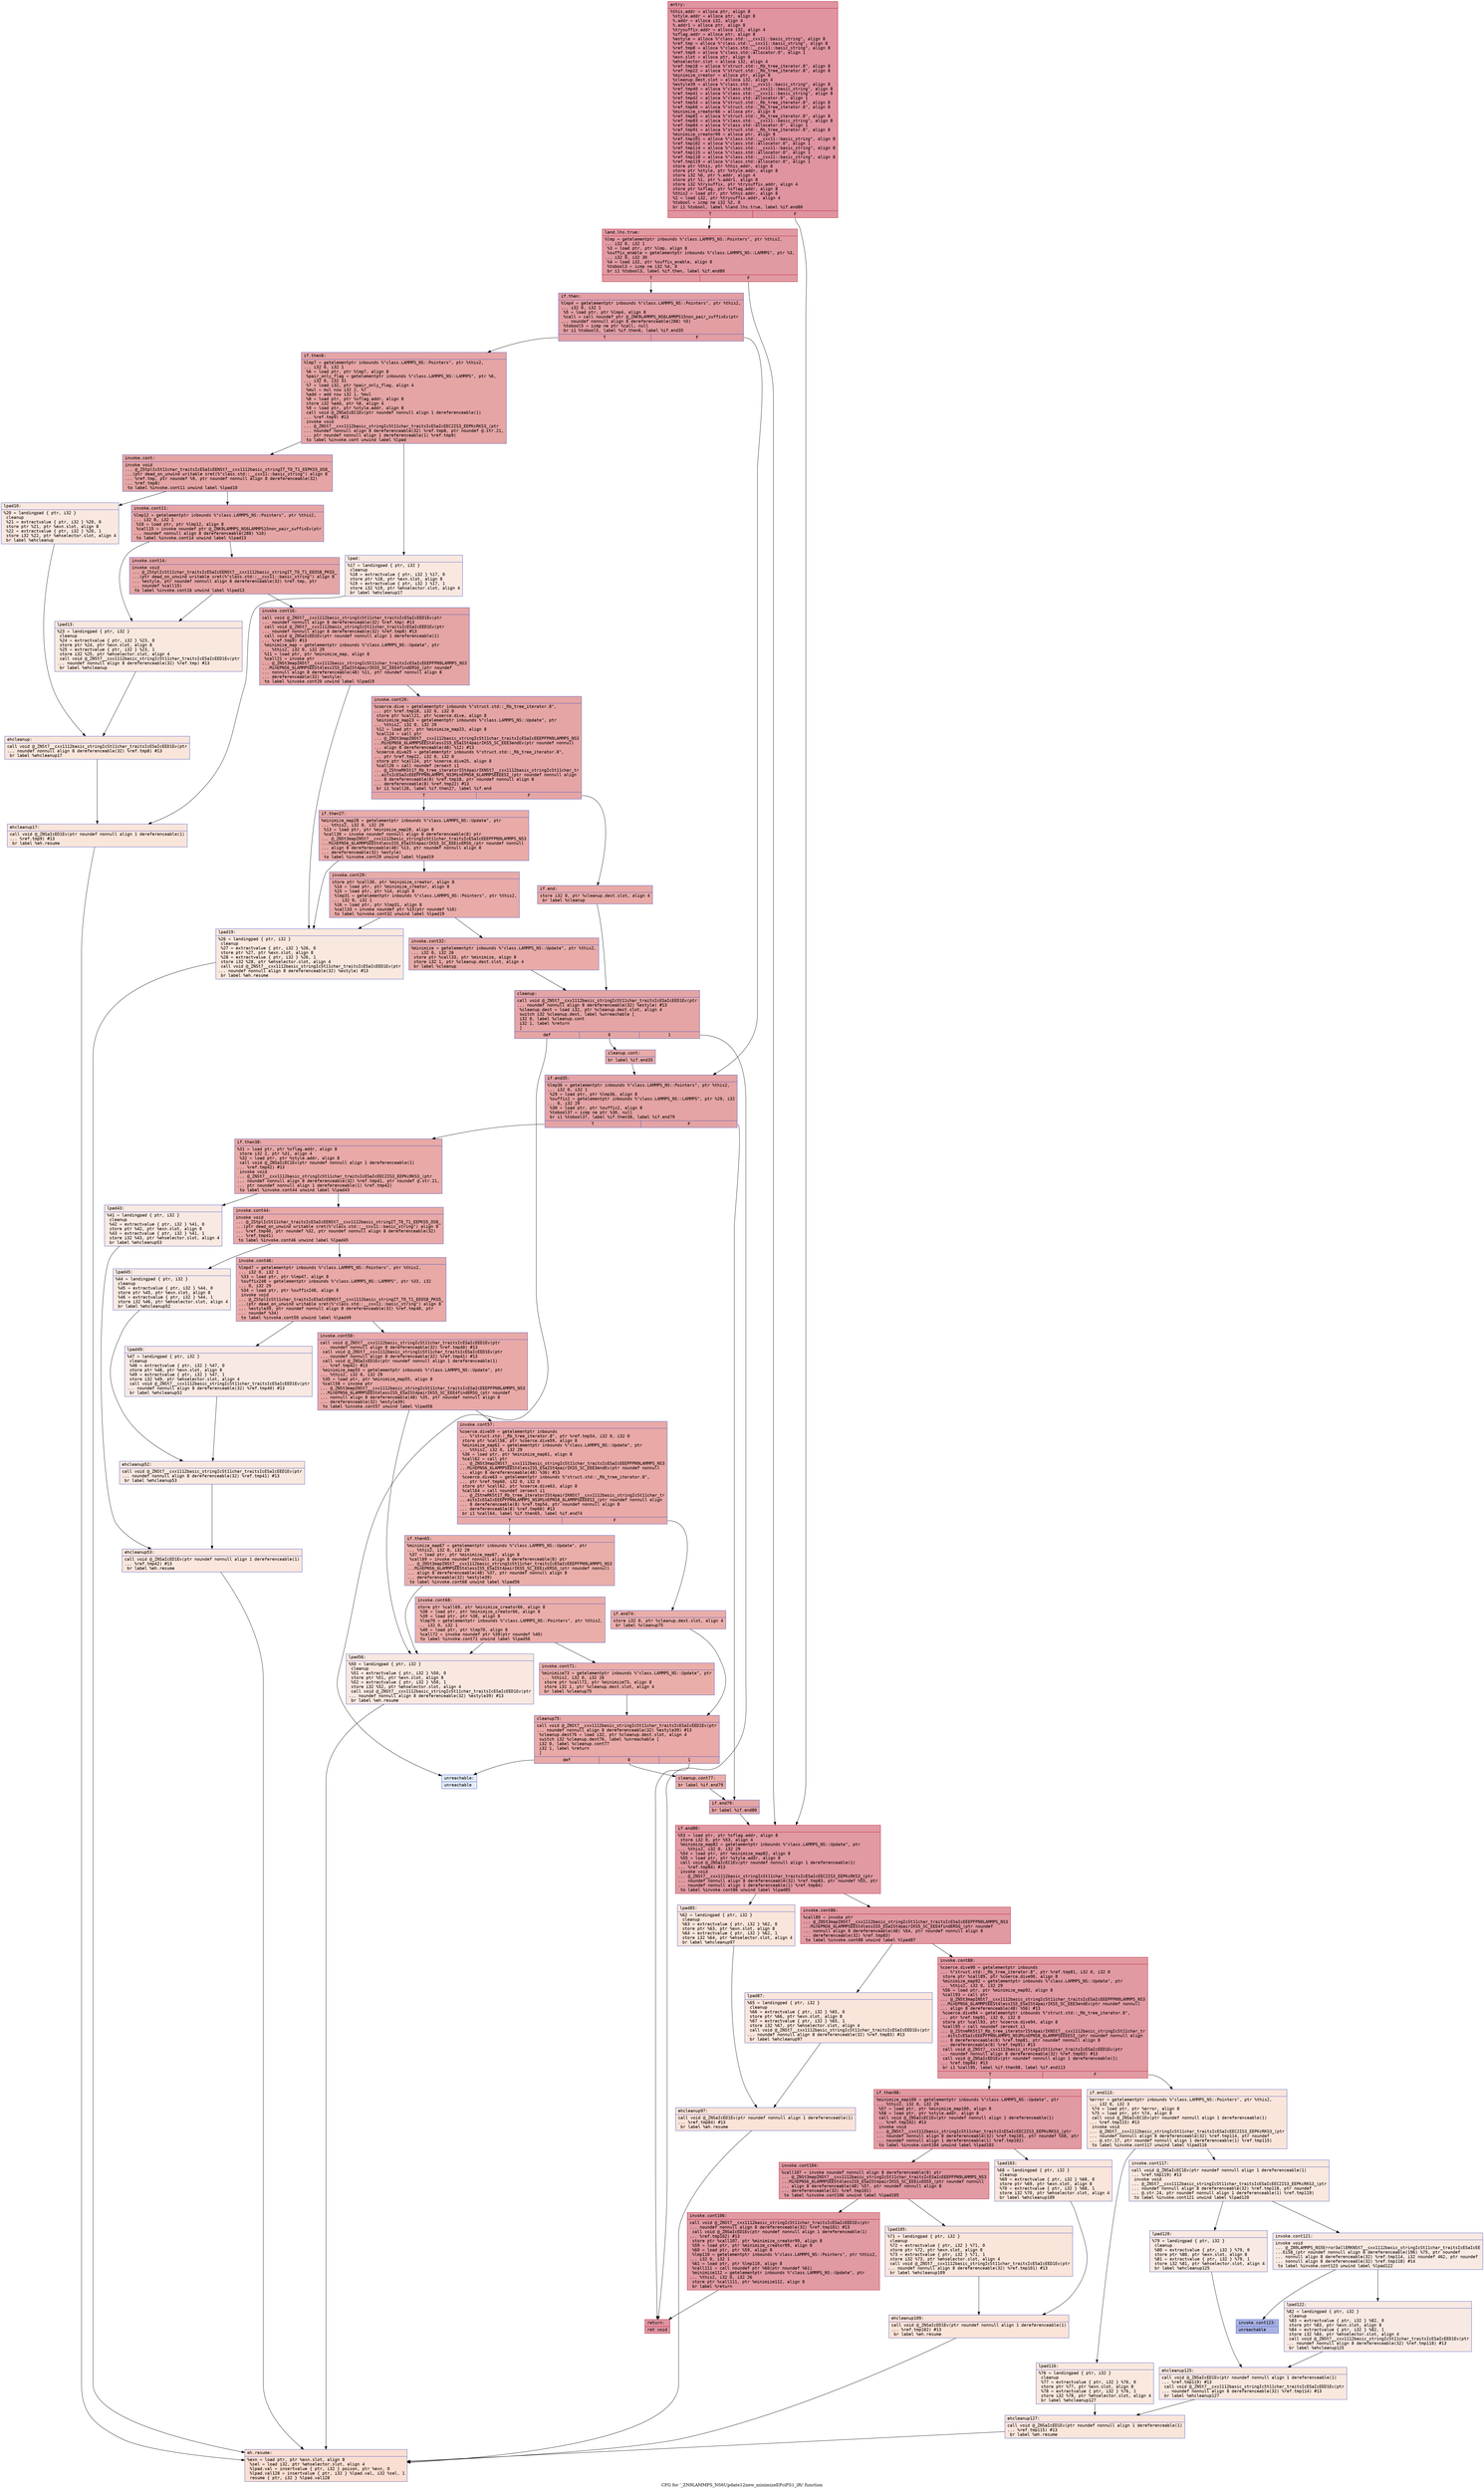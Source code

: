digraph "CFG for '_ZN9LAMMPS_NS6Update12new_minimizeEPciPS1_iRi' function" {
	label="CFG for '_ZN9LAMMPS_NS6Update12new_minimizeEPciPS1_iRi' function";

	Node0x55ee271543a0 [shape=record,color="#b70d28ff", style=filled, fillcolor="#b70d2870" fontname="Courier",label="{entry:\l|  %this.addr = alloca ptr, align 8\l  %style.addr = alloca ptr, align 8\l  %.addr = alloca i32, align 4\l  %.addr1 = alloca ptr, align 8\l  %trysuffix.addr = alloca i32, align 4\l  %sflag.addr = alloca ptr, align 8\l  %estyle = alloca %\"class.std::__cxx11::basic_string\", align 8\l  %ref.tmp = alloca %\"class.std::__cxx11::basic_string\", align 8\l  %ref.tmp8 = alloca %\"class.std::__cxx11::basic_string\", align 8\l  %ref.tmp9 = alloca %\"class.std::allocator.0\", align 1\l  %exn.slot = alloca ptr, align 8\l  %ehselector.slot = alloca i32, align 4\l  %ref.tmp18 = alloca %\"struct.std::_Rb_tree_iterator.8\", align 8\l  %ref.tmp22 = alloca %\"struct.std::_Rb_tree_iterator.8\", align 8\l  %minimize_creator = alloca ptr, align 8\l  %cleanup.dest.slot = alloca i32, align 4\l  %estyle39 = alloca %\"class.std::__cxx11::basic_string\", align 8\l  %ref.tmp40 = alloca %\"class.std::__cxx11::basic_string\", align 8\l  %ref.tmp41 = alloca %\"class.std::__cxx11::basic_string\", align 8\l  %ref.tmp42 = alloca %\"class.std::allocator.0\", align 1\l  %ref.tmp54 = alloca %\"struct.std::_Rb_tree_iterator.8\", align 8\l  %ref.tmp60 = alloca %\"struct.std::_Rb_tree_iterator.8\", align 8\l  %minimize_creator66 = alloca ptr, align 8\l  %ref.tmp81 = alloca %\"struct.std::_Rb_tree_iterator.8\", align 8\l  %ref.tmp83 = alloca %\"class.std::__cxx11::basic_string\", align 8\l  %ref.tmp84 = alloca %\"class.std::allocator.0\", align 1\l  %ref.tmp91 = alloca %\"struct.std::_Rb_tree_iterator.8\", align 8\l  %minimize_creator99 = alloca ptr, align 8\l  %ref.tmp101 = alloca %\"class.std::__cxx11::basic_string\", align 8\l  %ref.tmp102 = alloca %\"class.std::allocator.0\", align 1\l  %ref.tmp114 = alloca %\"class.std::__cxx11::basic_string\", align 8\l  %ref.tmp115 = alloca %\"class.std::allocator.0\", align 1\l  %ref.tmp118 = alloca %\"class.std::__cxx11::basic_string\", align 8\l  %ref.tmp119 = alloca %\"class.std::allocator.0\", align 1\l  store ptr %this, ptr %this.addr, align 8\l  store ptr %style, ptr %style.addr, align 8\l  store i32 %0, ptr %.addr, align 4\l  store ptr %1, ptr %.addr1, align 8\l  store i32 %trysuffix, ptr %trysuffix.addr, align 4\l  store ptr %sflag, ptr %sflag.addr, align 8\l  %this2 = load ptr, ptr %this.addr, align 8\l  %2 = load i32, ptr %trysuffix.addr, align 4\l  %tobool = icmp ne i32 %2, 0\l  br i1 %tobool, label %land.lhs.true, label %if.end80\l|{<s0>T|<s1>F}}"];
	Node0x55ee271543a0:s0 -> Node0x55ee271566a0[tooltip="entry -> land.lhs.true\nProbability 62.50%" ];
	Node0x55ee271543a0:s1 -> Node0x55ee27156720[tooltip="entry -> if.end80\nProbability 37.50%" ];
	Node0x55ee271566a0 [shape=record,color="#b70d28ff", style=filled, fillcolor="#bb1b2c70" fontname="Courier",label="{land.lhs.true:\l|  %lmp = getelementptr inbounds %\"class.LAMMPS_NS::Pointers\", ptr %this2,\l... i32 0, i32 1\l  %3 = load ptr, ptr %lmp, align 8\l  %suffix_enable = getelementptr inbounds %\"class.LAMMPS_NS::LAMMPS\", ptr %3,\l... i32 0, i32 30\l  %4 = load i32, ptr %suffix_enable, align 8\l  %tobool3 = icmp ne i32 %4, 0\l  br i1 %tobool3, label %if.then, label %if.end80\l|{<s0>T|<s1>F}}"];
	Node0x55ee271566a0:s0 -> Node0x55ee27156ba0[tooltip="land.lhs.true -> if.then\nProbability 62.50%" ];
	Node0x55ee271566a0:s1 -> Node0x55ee27156720[tooltip="land.lhs.true -> if.end80\nProbability 37.50%" ];
	Node0x55ee27156ba0 [shape=record,color="#3d50c3ff", style=filled, fillcolor="#be242e70" fontname="Courier",label="{if.then:\l|  %lmp4 = getelementptr inbounds %\"class.LAMMPS_NS::Pointers\", ptr %this2,\l... i32 0, i32 1\l  %5 = load ptr, ptr %lmp4, align 8\l  %call = call noundef ptr @_ZNK9LAMMPS_NS6LAMMPS15non_pair_suffixEv(ptr\l... noundef nonnull align 8 dereferenceable(288) %5)\l  %tobool5 = icmp ne ptr %call, null\l  br i1 %tobool5, label %if.then6, label %if.end35\l|{<s0>T|<s1>F}}"];
	Node0x55ee27156ba0:s0 -> Node0x55ee27155730[tooltip="if.then -> if.then6\nProbability 62.50%" ];
	Node0x55ee27156ba0:s1 -> Node0x55ee271557b0[tooltip="if.then -> if.end35\nProbability 37.50%" ];
	Node0x55ee27155730 [shape=record,color="#3d50c3ff", style=filled, fillcolor="#c5333470" fontname="Courier",label="{if.then6:\l|  %lmp7 = getelementptr inbounds %\"class.LAMMPS_NS::Pointers\", ptr %this2,\l... i32 0, i32 1\l  %6 = load ptr, ptr %lmp7, align 8\l  %pair_only_flag = getelementptr inbounds %\"class.LAMMPS_NS::LAMMPS\", ptr %6,\l... i32 0, i32 31\l  %7 = load i32, ptr %pair_only_flag, align 4\l  %mul = mul nsw i32 2, %7\l  %add = add nsw i32 1, %mul\l  %8 = load ptr, ptr %sflag.addr, align 8\l  store i32 %add, ptr %8, align 4\l  %9 = load ptr, ptr %style.addr, align 8\l  call void @_ZNSaIcEC1Ev(ptr noundef nonnull align 1 dereferenceable(1)\l... %ref.tmp9) #13\l  invoke void\l... @_ZNSt7__cxx1112basic_stringIcSt11char_traitsIcESaIcEEC2IS3_EEPKcRKS3_(ptr\l... noundef nonnull align 8 dereferenceable(32) %ref.tmp8, ptr noundef @.str.21,\l... ptr noundef nonnull align 1 dereferenceable(1) %ref.tmp9)\l          to label %invoke.cont unwind label %lpad\l}"];
	Node0x55ee27155730 -> Node0x55ee27157be0[tooltip="if.then6 -> invoke.cont\nProbability 100.00%" ];
	Node0x55ee27155730 -> Node0x55ee27157c60[tooltip="if.then6 -> lpad\nProbability 0.00%" ];
	Node0x55ee27157be0 [shape=record,color="#3d50c3ff", style=filled, fillcolor="#c5333470" fontname="Courier",label="{invoke.cont:\l|  invoke void\l... @_ZStplIcSt11char_traitsIcESaIcEENSt7__cxx1112basic_stringIT_T0_T1_EEPKS5_OS8_\l...(ptr dead_on_unwind writable sret(%\"class.std::__cxx11::basic_string\") align 8\l... %ref.tmp, ptr noundef %9, ptr noundef nonnull align 8 dereferenceable(32)\l... %ref.tmp8)\l          to label %invoke.cont11 unwind label %lpad10\l}"];
	Node0x55ee27157be0 -> Node0x55ee27157b90[tooltip="invoke.cont -> invoke.cont11\nProbability 100.00%" ];
	Node0x55ee27157be0 -> Node0x55ee27157f50[tooltip="invoke.cont -> lpad10\nProbability 0.00%" ];
	Node0x55ee27157b90 [shape=record,color="#3d50c3ff", style=filled, fillcolor="#c5333470" fontname="Courier",label="{invoke.cont11:\l|  %lmp12 = getelementptr inbounds %\"class.LAMMPS_NS::Pointers\", ptr %this2,\l... i32 0, i32 1\l  %10 = load ptr, ptr %lmp12, align 8\l  %call15 = invoke noundef ptr @_ZNK9LAMMPS_NS6LAMMPS15non_pair_suffixEv(ptr\l... noundef nonnull align 8 dereferenceable(288) %10)\l          to label %invoke.cont14 unwind label %lpad13\l}"];
	Node0x55ee27157b90 -> Node0x55ee27158360[tooltip="invoke.cont11 -> invoke.cont14\nProbability 100.00%" ];
	Node0x55ee27157b90 -> Node0x55ee271583b0[tooltip="invoke.cont11 -> lpad13\nProbability 0.00%" ];
	Node0x55ee27158360 [shape=record,color="#3d50c3ff", style=filled, fillcolor="#c5333470" fontname="Courier",label="{invoke.cont14:\l|  invoke void\l... @_ZStplIcSt11char_traitsIcESaIcEENSt7__cxx1112basic_stringIT_T0_T1_EEOS8_PKS5_\l...(ptr dead_on_unwind writable sret(%\"class.std::__cxx11::basic_string\") align 8\l... %estyle, ptr noundef nonnull align 8 dereferenceable(32) %ref.tmp, ptr\l... noundef %call15)\l          to label %invoke.cont16 unwind label %lpad13\l}"];
	Node0x55ee27158360 -> Node0x55ee27158470[tooltip="invoke.cont14 -> invoke.cont16\nProbability 100.00%" ];
	Node0x55ee27158360 -> Node0x55ee271583b0[tooltip="invoke.cont14 -> lpad13\nProbability 0.00%" ];
	Node0x55ee27158470 [shape=record,color="#3d50c3ff", style=filled, fillcolor="#c5333470" fontname="Courier",label="{invoke.cont16:\l|  call void @_ZNSt7__cxx1112basic_stringIcSt11char_traitsIcESaIcEED1Ev(ptr\l... noundef nonnull align 8 dereferenceable(32) %ref.tmp) #13\l  call void @_ZNSt7__cxx1112basic_stringIcSt11char_traitsIcESaIcEED1Ev(ptr\l... noundef nonnull align 8 dereferenceable(32) %ref.tmp8) #13\l  call void @_ZNSaIcED1Ev(ptr noundef nonnull align 1 dereferenceable(1)\l... %ref.tmp9) #13\l  %minimize_map = getelementptr inbounds %\"class.LAMMPS_NS::Update\", ptr\l... %this2, i32 0, i32 29\l  %11 = load ptr, ptr %minimize_map, align 8\l  %call21 = invoke ptr\l... @_ZNSt3mapINSt7__cxx1112basic_stringIcSt11char_traitsIcESaIcEEEPFPN9LAMMPS_NS3\l...MinEPNS6_6LAMMPSEESt4lessIS5_ESaISt4pairIKS5_SC_EEE4findERSG_(ptr noundef\l... nonnull align 8 dereferenceable(48) %11, ptr noundef nonnull align 8\l... dereferenceable(32) %estyle)\l          to label %invoke.cont20 unwind label %lpad19\l}"];
	Node0x55ee27158470 -> Node0x55ee27158c20[tooltip="invoke.cont16 -> invoke.cont20\nProbability 100.00%" ];
	Node0x55ee27158470 -> Node0x55ee27158ca0[tooltip="invoke.cont16 -> lpad19\nProbability 0.00%" ];
	Node0x55ee27158c20 [shape=record,color="#3d50c3ff", style=filled, fillcolor="#c5333470" fontname="Courier",label="{invoke.cont20:\l|  %coerce.dive = getelementptr inbounds %\"struct.std::_Rb_tree_iterator.8\",\l... ptr %ref.tmp18, i32 0, i32 0\l  store ptr %call21, ptr %coerce.dive, align 8\l  %minimize_map23 = getelementptr inbounds %\"class.LAMMPS_NS::Update\", ptr\l... %this2, i32 0, i32 29\l  %12 = load ptr, ptr %minimize_map23, align 8\l  %call24 = call ptr\l... @_ZNSt3mapINSt7__cxx1112basic_stringIcSt11char_traitsIcESaIcEEEPFPN9LAMMPS_NS3\l...MinEPNS6_6LAMMPSEESt4lessIS5_ESaISt4pairIKS5_SC_EEE3endEv(ptr noundef nonnull\l... align 8 dereferenceable(48) %12) #13\l  %coerce.dive25 = getelementptr inbounds %\"struct.std::_Rb_tree_iterator.8\",\l... ptr %ref.tmp22, i32 0, i32 0\l  store ptr %call24, ptr %coerce.dive25, align 8\l  %call26 = call noundef zeroext i1\l... @_ZStneRKSt17_Rb_tree_iteratorISt4pairIKNSt7__cxx1112basic_stringIcSt11char_tr\l...aitsIcESaIcEEEPFPN9LAMMPS_NS3MinEPNS8_6LAMMPSEEEESI_(ptr noundef nonnull align\l... 8 dereferenceable(8) %ref.tmp18, ptr noundef nonnull align 8\l... dereferenceable(8) %ref.tmp22) #13\l  br i1 %call26, label %if.then27, label %if.end\l|{<s0>T|<s1>F}}"];
	Node0x55ee27158c20:s0 -> Node0x55ee271597b0[tooltip="invoke.cont20 -> if.then27\nProbability 50.00%" ];
	Node0x55ee27158c20:s1 -> Node0x55ee27159890[tooltip="invoke.cont20 -> if.end\nProbability 50.00%" ];
	Node0x55ee271597b0 [shape=record,color="#3d50c3ff", style=filled, fillcolor="#cc403a70" fontname="Courier",label="{if.then27:\l|  %minimize_map28 = getelementptr inbounds %\"class.LAMMPS_NS::Update\", ptr\l... %this2, i32 0, i32 29\l  %13 = load ptr, ptr %minimize_map28, align 8\l  %call30 = invoke noundef nonnull align 8 dereferenceable(8) ptr\l... @_ZNSt3mapINSt7__cxx1112basic_stringIcSt11char_traitsIcESaIcEEEPFPN9LAMMPS_NS3\l...MinEPNS6_6LAMMPSEESt4lessIS5_ESaISt4pairIKS5_SC_EEEixERSG_(ptr noundef nonnull\l... align 8 dereferenceable(48) %13, ptr noundef nonnull align 8\l... dereferenceable(32) %estyle)\l          to label %invoke.cont29 unwind label %lpad19\l}"];
	Node0x55ee271597b0 -> Node0x55ee27159b60[tooltip="if.then27 -> invoke.cont29\nProbability 100.00%" ];
	Node0x55ee271597b0 -> Node0x55ee27158ca0[tooltip="if.then27 -> lpad19\nProbability 0.00%" ];
	Node0x55ee27159b60 [shape=record,color="#3d50c3ff", style=filled, fillcolor="#cc403a70" fontname="Courier",label="{invoke.cont29:\l|  store ptr %call30, ptr %minimize_creator, align 8\l  %14 = load ptr, ptr %minimize_creator, align 8\l  %15 = load ptr, ptr %14, align 8\l  %lmp31 = getelementptr inbounds %\"class.LAMMPS_NS::Pointers\", ptr %this2,\l... i32 0, i32 1\l  %16 = load ptr, ptr %lmp31, align 8\l  %call33 = invoke noundef ptr %15(ptr noundef %16)\l          to label %invoke.cont32 unwind label %lpad19\l}"];
	Node0x55ee27159b60 -> Node0x55ee2715a220[tooltip="invoke.cont29 -> invoke.cont32\nProbability 100.00%" ];
	Node0x55ee27159b60 -> Node0x55ee27158ca0[tooltip="invoke.cont29 -> lpad19\nProbability 0.00%" ];
	Node0x55ee2715a220 [shape=record,color="#3d50c3ff", style=filled, fillcolor="#cc403a70" fontname="Courier",label="{invoke.cont32:\l|  %minimize = getelementptr inbounds %\"class.LAMMPS_NS::Update\", ptr %this2,\l... i32 0, i32 26\l  store ptr %call33, ptr %minimize, align 8\l  store i32 1, ptr %cleanup.dest.slot, align 4\l  br label %cleanup\l}"];
	Node0x55ee2715a220 -> Node0x55ee2715a540[tooltip="invoke.cont32 -> cleanup\nProbability 100.00%" ];
	Node0x55ee27157c60 [shape=record,color="#3d50c3ff", style=filled, fillcolor="#f1ccb870" fontname="Courier",label="{lpad:\l|  %17 = landingpad \{ ptr, i32 \}\l          cleanup\l  %18 = extractvalue \{ ptr, i32 \} %17, 0\l  store ptr %18, ptr %exn.slot, align 8\l  %19 = extractvalue \{ ptr, i32 \} %17, 1\l  store i32 %19, ptr %ehselector.slot, align 4\l  br label %ehcleanup17\l}"];
	Node0x55ee27157c60 -> Node0x55ee2715a810[tooltip="lpad -> ehcleanup17\nProbability 100.00%" ];
	Node0x55ee27157f50 [shape=record,color="#3d50c3ff", style=filled, fillcolor="#f1ccb870" fontname="Courier",label="{lpad10:\l|  %20 = landingpad \{ ptr, i32 \}\l          cleanup\l  %21 = extractvalue \{ ptr, i32 \} %20, 0\l  store ptr %21, ptr %exn.slot, align 8\l  %22 = extractvalue \{ ptr, i32 \} %20, 1\l  store i32 %22, ptr %ehselector.slot, align 4\l  br label %ehcleanup\l}"];
	Node0x55ee27157f50 -> Node0x55ee2715abb0[tooltip="lpad10 -> ehcleanup\nProbability 100.00%" ];
	Node0x55ee271583b0 [shape=record,color="#3d50c3ff", style=filled, fillcolor="#f2cab570" fontname="Courier",label="{lpad13:\l|  %23 = landingpad \{ ptr, i32 \}\l          cleanup\l  %24 = extractvalue \{ ptr, i32 \} %23, 0\l  store ptr %24, ptr %exn.slot, align 8\l  %25 = extractvalue \{ ptr, i32 \} %23, 1\l  store i32 %25, ptr %ehselector.slot, align 4\l  call void @_ZNSt7__cxx1112basic_stringIcSt11char_traitsIcESaIcEED1Ev(ptr\l... noundef nonnull align 8 dereferenceable(32) %ref.tmp) #13\l  br label %ehcleanup\l}"];
	Node0x55ee271583b0 -> Node0x55ee2715abb0[tooltip="lpad13 -> ehcleanup\nProbability 100.00%" ];
	Node0x55ee2715abb0 [shape=record,color="#3d50c3ff", style=filled, fillcolor="#f4c5ad70" fontname="Courier",label="{ehcleanup:\l|  call void @_ZNSt7__cxx1112basic_stringIcSt11char_traitsIcESaIcEED1Ev(ptr\l... noundef nonnull align 8 dereferenceable(32) %ref.tmp8) #13\l  br label %ehcleanup17\l}"];
	Node0x55ee2715abb0 -> Node0x55ee2715a810[tooltip="ehcleanup -> ehcleanup17\nProbability 100.00%" ];
	Node0x55ee2715a810 [shape=record,color="#3d50c3ff", style=filled, fillcolor="#f4c5ad70" fontname="Courier",label="{ehcleanup17:\l|  call void @_ZNSaIcED1Ev(ptr noundef nonnull align 1 dereferenceable(1)\l... %ref.tmp9) #13\l  br label %eh.resume\l}"];
	Node0x55ee2715a810 -> Node0x55ee2715b3b0[tooltip="ehcleanup17 -> eh.resume\nProbability 100.00%" ];
	Node0x55ee27158ca0 [shape=record,color="#3d50c3ff", style=filled, fillcolor="#f2cab570" fontname="Courier",label="{lpad19:\l|  %26 = landingpad \{ ptr, i32 \}\l          cleanup\l  %27 = extractvalue \{ ptr, i32 \} %26, 0\l  store ptr %27, ptr %exn.slot, align 8\l  %28 = extractvalue \{ ptr, i32 \} %26, 1\l  store i32 %28, ptr %ehselector.slot, align 4\l  call void @_ZNSt7__cxx1112basic_stringIcSt11char_traitsIcESaIcEED1Ev(ptr\l... noundef nonnull align 8 dereferenceable(32) %estyle) #13\l  br label %eh.resume\l}"];
	Node0x55ee27158ca0 -> Node0x55ee2715b3b0[tooltip="lpad19 -> eh.resume\nProbability 100.00%" ];
	Node0x55ee27159890 [shape=record,color="#3d50c3ff", style=filled, fillcolor="#cc403a70" fontname="Courier",label="{if.end:\l|  store i32 0, ptr %cleanup.dest.slot, align 4\l  br label %cleanup\l}"];
	Node0x55ee27159890 -> Node0x55ee2715a540[tooltip="if.end -> cleanup\nProbability 100.00%" ];
	Node0x55ee2715a540 [shape=record,color="#3d50c3ff", style=filled, fillcolor="#c5333470" fontname="Courier",label="{cleanup:\l|  call void @_ZNSt7__cxx1112basic_stringIcSt11char_traitsIcESaIcEED1Ev(ptr\l... noundef nonnull align 8 dereferenceable(32) %estyle) #13\l  %cleanup.dest = load i32, ptr %cleanup.dest.slot, align 4\l  switch i32 %cleanup.dest, label %unreachable [\l    i32 0, label %cleanup.cont\l    i32 1, label %return\l  ]\l|{<s0>def|<s1>0|<s2>1}}"];
	Node0x55ee2715a540:s0 -> Node0x55ee2715b700[tooltip="cleanup -> unreachable\nProbability 0.00%" ];
	Node0x55ee2715a540:s1 -> Node0x55ee2715bbc0[tooltip="cleanup -> cleanup.cont\nProbability 50.00%" ];
	Node0x55ee2715a540:s2 -> Node0x55ee2715bc40[tooltip="cleanup -> return\nProbability 50.00%" ];
	Node0x55ee2715bbc0 [shape=record,color="#3d50c3ff", style=filled, fillcolor="#cc403a70" fontname="Courier",label="{cleanup.cont:\l|  br label %if.end35\l}"];
	Node0x55ee2715bbc0 -> Node0x55ee271557b0[tooltip="cleanup.cont -> if.end35\nProbability 100.00%" ];
	Node0x55ee271557b0 [shape=record,color="#3d50c3ff", style=filled, fillcolor="#c32e3170" fontname="Courier",label="{if.end35:\l|  %lmp36 = getelementptr inbounds %\"class.LAMMPS_NS::Pointers\", ptr %this2,\l... i32 0, i32 1\l  %29 = load ptr, ptr %lmp36, align 8\l  %suffix2 = getelementptr inbounds %\"class.LAMMPS_NS::LAMMPS\", ptr %29, i32\l... 0, i32 29\l  %30 = load ptr, ptr %suffix2, align 8\l  %tobool37 = icmp ne ptr %30, null\l  br i1 %tobool37, label %if.then38, label %if.end79\l|{<s0>T|<s1>F}}"];
	Node0x55ee271557b0:s0 -> Node0x55ee2715c1b0[tooltip="if.end35 -> if.then38\nProbability 62.50%" ];
	Node0x55ee271557b0:s1 -> Node0x55ee2715c230[tooltip="if.end35 -> if.end79\nProbability 37.50%" ];
	Node0x55ee2715c1b0 [shape=record,color="#3d50c3ff", style=filled, fillcolor="#ca3b3770" fontname="Courier",label="{if.then38:\l|  %31 = load ptr, ptr %sflag.addr, align 8\l  store i32 2, ptr %31, align 4\l  %32 = load ptr, ptr %style.addr, align 8\l  call void @_ZNSaIcEC1Ev(ptr noundef nonnull align 1 dereferenceable(1)\l... %ref.tmp42) #13\l  invoke void\l... @_ZNSt7__cxx1112basic_stringIcSt11char_traitsIcESaIcEEC2IS3_EEPKcRKS3_(ptr\l... noundef nonnull align 8 dereferenceable(32) %ref.tmp41, ptr noundef @.str.21,\l... ptr noundef nonnull align 1 dereferenceable(1) %ref.tmp42)\l          to label %invoke.cont44 unwind label %lpad43\l}"];
	Node0x55ee2715c1b0 -> Node0x55ee2715c680[tooltip="if.then38 -> invoke.cont44\nProbability 100.00%" ];
	Node0x55ee2715c1b0 -> Node0x55ee27156f30[tooltip="if.then38 -> lpad43\nProbability 0.00%" ];
	Node0x55ee2715c680 [shape=record,color="#3d50c3ff", style=filled, fillcolor="#ca3b3770" fontname="Courier",label="{invoke.cont44:\l|  invoke void\l... @_ZStplIcSt11char_traitsIcESaIcEENSt7__cxx1112basic_stringIT_T0_T1_EEPKS5_OS8_\l...(ptr dead_on_unwind writable sret(%\"class.std::__cxx11::basic_string\") align 8\l... %ref.tmp40, ptr noundef %32, ptr noundef nonnull align 8 dereferenceable(32)\l... %ref.tmp41)\l          to label %invoke.cont46 unwind label %lpad45\l}"];
	Node0x55ee2715c680 -> Node0x55ee2715c630[tooltip="invoke.cont44 -> invoke.cont46\nProbability 100.00%" ];
	Node0x55ee2715c680 -> Node0x55ee27157220[tooltip="invoke.cont44 -> lpad45\nProbability 0.00%" ];
	Node0x55ee2715c630 [shape=record,color="#3d50c3ff", style=filled, fillcolor="#ca3b3770" fontname="Courier",label="{invoke.cont46:\l|  %lmp47 = getelementptr inbounds %\"class.LAMMPS_NS::Pointers\", ptr %this2,\l... i32 0, i32 1\l  %33 = load ptr, ptr %lmp47, align 8\l  %suffix248 = getelementptr inbounds %\"class.LAMMPS_NS::LAMMPS\", ptr %33, i32\l... 0, i32 29\l  %34 = load ptr, ptr %suffix248, align 8\l  invoke void\l... @_ZStplIcSt11char_traitsIcESaIcEENSt7__cxx1112basic_stringIT_T0_T1_EEOS8_PKS5_\l...(ptr dead_on_unwind writable sret(%\"class.std::__cxx11::basic_string\") align 8\l... %estyle39, ptr noundef nonnull align 8 dereferenceable(32) %ref.tmp40, ptr\l... noundef %34)\l          to label %invoke.cont50 unwind label %lpad49\l}"];
	Node0x55ee2715c630 -> Node0x55ee271574f0[tooltip="invoke.cont46 -> invoke.cont50\nProbability 100.00%" ];
	Node0x55ee2715c630 -> Node0x55ee2715d5d0[tooltip="invoke.cont46 -> lpad49\nProbability 0.00%" ];
	Node0x55ee271574f0 [shape=record,color="#3d50c3ff", style=filled, fillcolor="#ca3b3770" fontname="Courier",label="{invoke.cont50:\l|  call void @_ZNSt7__cxx1112basic_stringIcSt11char_traitsIcESaIcEED1Ev(ptr\l... noundef nonnull align 8 dereferenceable(32) %ref.tmp40) #13\l  call void @_ZNSt7__cxx1112basic_stringIcSt11char_traitsIcESaIcEED1Ev(ptr\l... noundef nonnull align 8 dereferenceable(32) %ref.tmp41) #13\l  call void @_ZNSaIcED1Ev(ptr noundef nonnull align 1 dereferenceable(1)\l... %ref.tmp42) #13\l  %minimize_map55 = getelementptr inbounds %\"class.LAMMPS_NS::Update\", ptr\l... %this2, i32 0, i32 29\l  %35 = load ptr, ptr %minimize_map55, align 8\l  %call58 = invoke ptr\l... @_ZNSt3mapINSt7__cxx1112basic_stringIcSt11char_traitsIcESaIcEEEPFPN9LAMMPS_NS3\l...MinEPNS6_6LAMMPSEESt4lessIS5_ESaISt4pairIKS5_SC_EEE4findERSG_(ptr noundef\l... nonnull align 8 dereferenceable(48) %35, ptr noundef nonnull align 8\l... dereferenceable(32) %estyle39)\l          to label %invoke.cont57 unwind label %lpad56\l}"];
	Node0x55ee271574f0 -> Node0x55ee2715dd50[tooltip="invoke.cont50 -> invoke.cont57\nProbability 100.00%" ];
	Node0x55ee271574f0 -> Node0x55ee2715ddd0[tooltip="invoke.cont50 -> lpad56\nProbability 0.00%" ];
	Node0x55ee2715dd50 [shape=record,color="#3d50c3ff", style=filled, fillcolor="#ca3b3770" fontname="Courier",label="{invoke.cont57:\l|  %coerce.dive59 = getelementptr inbounds\l... %\"struct.std::_Rb_tree_iterator.8\", ptr %ref.tmp54, i32 0, i32 0\l  store ptr %call58, ptr %coerce.dive59, align 8\l  %minimize_map61 = getelementptr inbounds %\"class.LAMMPS_NS::Update\", ptr\l... %this2, i32 0, i32 29\l  %36 = load ptr, ptr %minimize_map61, align 8\l  %call62 = call ptr\l... @_ZNSt3mapINSt7__cxx1112basic_stringIcSt11char_traitsIcESaIcEEEPFPN9LAMMPS_NS3\l...MinEPNS6_6LAMMPSEESt4lessIS5_ESaISt4pairIKS5_SC_EEE3endEv(ptr noundef nonnull\l... align 8 dereferenceable(48) %36) #13\l  %coerce.dive63 = getelementptr inbounds %\"struct.std::_Rb_tree_iterator.8\",\l... ptr %ref.tmp60, i32 0, i32 0\l  store ptr %call62, ptr %coerce.dive63, align 8\l  %call64 = call noundef zeroext i1\l... @_ZStneRKSt17_Rb_tree_iteratorISt4pairIKNSt7__cxx1112basic_stringIcSt11char_tr\l...aitsIcESaIcEEEPFPN9LAMMPS_NS3MinEPNS8_6LAMMPSEEEESI_(ptr noundef nonnull align\l... 8 dereferenceable(8) %ref.tmp54, ptr noundef nonnull align 8\l... dereferenceable(8) %ref.tmp60) #13\l  br i1 %call64, label %if.then65, label %if.end74\l|{<s0>T|<s1>F}}"];
	Node0x55ee2715dd50:s0 -> Node0x55ee2715e740[tooltip="invoke.cont57 -> if.then65\nProbability 50.00%" ];
	Node0x55ee2715dd50:s1 -> Node0x55ee2715e7c0[tooltip="invoke.cont57 -> if.end74\nProbability 50.00%" ];
	Node0x55ee2715e740 [shape=record,color="#3d50c3ff", style=filled, fillcolor="#d0473d70" fontname="Courier",label="{if.then65:\l|  %minimize_map67 = getelementptr inbounds %\"class.LAMMPS_NS::Update\", ptr\l... %this2, i32 0, i32 29\l  %37 = load ptr, ptr %minimize_map67, align 8\l  %call69 = invoke noundef nonnull align 8 dereferenceable(8) ptr\l... @_ZNSt3mapINSt7__cxx1112basic_stringIcSt11char_traitsIcESaIcEEEPFPN9LAMMPS_NS3\l...MinEPNS6_6LAMMPSEESt4lessIS5_ESaISt4pairIKS5_SC_EEEixERSG_(ptr noundef nonnull\l... align 8 dereferenceable(48) %37, ptr noundef nonnull align 8\l... dereferenceable(32) %estyle39)\l          to label %invoke.cont68 unwind label %lpad56\l}"];
	Node0x55ee2715e740 -> Node0x55ee2715ea60[tooltip="if.then65 -> invoke.cont68\nProbability 100.00%" ];
	Node0x55ee2715e740 -> Node0x55ee2715ddd0[tooltip="if.then65 -> lpad56\nProbability 0.00%" ];
	Node0x55ee2715ea60 [shape=record,color="#3d50c3ff", style=filled, fillcolor="#d0473d70" fontname="Courier",label="{invoke.cont68:\l|  store ptr %call69, ptr %minimize_creator66, align 8\l  %38 = load ptr, ptr %minimize_creator66, align 8\l  %39 = load ptr, ptr %38, align 8\l  %lmp70 = getelementptr inbounds %\"class.LAMMPS_NS::Pointers\", ptr %this2,\l... i32 0, i32 1\l  %40 = load ptr, ptr %lmp70, align 8\l  %call72 = invoke noundef ptr %39(ptr noundef %40)\l          to label %invoke.cont71 unwind label %lpad56\l}"];
	Node0x55ee2715ea60 -> Node0x55ee2715ef90[tooltip="invoke.cont68 -> invoke.cont71\nProbability 100.00%" ];
	Node0x55ee2715ea60 -> Node0x55ee2715ddd0[tooltip="invoke.cont68 -> lpad56\nProbability 0.00%" ];
	Node0x55ee2715ef90 [shape=record,color="#3d50c3ff", style=filled, fillcolor="#d0473d70" fontname="Courier",label="{invoke.cont71:\l|  %minimize73 = getelementptr inbounds %\"class.LAMMPS_NS::Update\", ptr\l... %this2, i32 0, i32 26\l  store ptr %call72, ptr %minimize73, align 8\l  store i32 1, ptr %cleanup.dest.slot, align 4\l  br label %cleanup75\l}"];
	Node0x55ee2715ef90 -> Node0x55ee2715f2b0[tooltip="invoke.cont71 -> cleanup75\nProbability 100.00%" ];
	Node0x55ee27156f30 [shape=record,color="#3d50c3ff", style=filled, fillcolor="#efcebd70" fontname="Courier",label="{lpad43:\l|  %41 = landingpad \{ ptr, i32 \}\l          cleanup\l  %42 = extractvalue \{ ptr, i32 \} %41, 0\l  store ptr %42, ptr %exn.slot, align 8\l  %43 = extractvalue \{ ptr, i32 \} %41, 1\l  store i32 %43, ptr %ehselector.slot, align 4\l  br label %ehcleanup53\l}"];
	Node0x55ee27156f30 -> Node0x55ee2715f4d0[tooltip="lpad43 -> ehcleanup53\nProbability 100.00%" ];
	Node0x55ee27157220 [shape=record,color="#3d50c3ff", style=filled, fillcolor="#efcebd70" fontname="Courier",label="{lpad45:\l|  %44 = landingpad \{ ptr, i32 \}\l          cleanup\l  %45 = extractvalue \{ ptr, i32 \} %44, 0\l  store ptr %45, ptr %exn.slot, align 8\l  %46 = extractvalue \{ ptr, i32 \} %44, 1\l  store i32 %46, ptr %ehselector.slot, align 4\l  br label %ehcleanup52\l}"];
	Node0x55ee27157220 -> Node0x55ee2715f8a0[tooltip="lpad45 -> ehcleanup52\nProbability 100.00%" ];
	Node0x55ee2715d5d0 [shape=record,color="#3d50c3ff", style=filled, fillcolor="#efcebd70" fontname="Courier",label="{lpad49:\l|  %47 = landingpad \{ ptr, i32 \}\l          cleanup\l  %48 = extractvalue \{ ptr, i32 \} %47, 0\l  store ptr %48, ptr %exn.slot, align 8\l  %49 = extractvalue \{ ptr, i32 \} %47, 1\l  store i32 %49, ptr %ehselector.slot, align 4\l  call void @_ZNSt7__cxx1112basic_stringIcSt11char_traitsIcESaIcEED1Ev(ptr\l... noundef nonnull align 8 dereferenceable(32) %ref.tmp40) #13\l  br label %ehcleanup52\l}"];
	Node0x55ee2715d5d0 -> Node0x55ee2715f8a0[tooltip="lpad49 -> ehcleanup52\nProbability 100.00%" ];
	Node0x55ee2715f8a0 [shape=record,color="#3d50c3ff", style=filled, fillcolor="#f1ccb870" fontname="Courier",label="{ehcleanup52:\l|  call void @_ZNSt7__cxx1112basic_stringIcSt11char_traitsIcESaIcEED1Ev(ptr\l... noundef nonnull align 8 dereferenceable(32) %ref.tmp41) #13\l  br label %ehcleanup53\l}"];
	Node0x55ee2715f8a0 -> Node0x55ee2715f4d0[tooltip="ehcleanup52 -> ehcleanup53\nProbability 100.00%" ];
	Node0x55ee2715f4d0 [shape=record,color="#3d50c3ff", style=filled, fillcolor="#f3c7b170" fontname="Courier",label="{ehcleanup53:\l|  call void @_ZNSaIcED1Ev(ptr noundef nonnull align 1 dereferenceable(1)\l... %ref.tmp42) #13\l  br label %eh.resume\l}"];
	Node0x55ee2715f4d0 -> Node0x55ee2715b3b0[tooltip="ehcleanup53 -> eh.resume\nProbability 100.00%" ];
	Node0x55ee2715ddd0 [shape=record,color="#3d50c3ff", style=filled, fillcolor="#f1ccb870" fontname="Courier",label="{lpad56:\l|  %50 = landingpad \{ ptr, i32 \}\l          cleanup\l  %51 = extractvalue \{ ptr, i32 \} %50, 0\l  store ptr %51, ptr %exn.slot, align 8\l  %52 = extractvalue \{ ptr, i32 \} %50, 1\l  store i32 %52, ptr %ehselector.slot, align 4\l  call void @_ZNSt7__cxx1112basic_stringIcSt11char_traitsIcESaIcEED1Ev(ptr\l... noundef nonnull align 8 dereferenceable(32) %estyle39) #13\l  br label %eh.resume\l}"];
	Node0x55ee2715ddd0 -> Node0x55ee2715b3b0[tooltip="lpad56 -> eh.resume\nProbability 100.00%" ];
	Node0x55ee2715e7c0 [shape=record,color="#3d50c3ff", style=filled, fillcolor="#d0473d70" fontname="Courier",label="{if.end74:\l|  store i32 0, ptr %cleanup.dest.slot, align 4\l  br label %cleanup75\l}"];
	Node0x55ee2715e7c0 -> Node0x55ee2715f2b0[tooltip="if.end74 -> cleanup75\nProbability 100.00%" ];
	Node0x55ee2715f2b0 [shape=record,color="#3d50c3ff", style=filled, fillcolor="#ca3b3770" fontname="Courier",label="{cleanup75:\l|  call void @_ZNSt7__cxx1112basic_stringIcSt11char_traitsIcESaIcEED1Ev(ptr\l... noundef nonnull align 8 dereferenceable(32) %estyle39) #13\l  %cleanup.dest76 = load i32, ptr %cleanup.dest.slot, align 4\l  switch i32 %cleanup.dest76, label %unreachable [\l    i32 0, label %cleanup.cont77\l    i32 1, label %return\l  ]\l|{<s0>def|<s1>0|<s2>1}}"];
	Node0x55ee2715f2b0:s0 -> Node0x55ee2715b700[tooltip="cleanup75 -> unreachable\nProbability 0.00%" ];
	Node0x55ee2715f2b0:s1 -> Node0x55ee27160b80[tooltip="cleanup75 -> cleanup.cont77\nProbability 50.00%" ];
	Node0x55ee2715f2b0:s2 -> Node0x55ee2715bc40[tooltip="cleanup75 -> return\nProbability 50.00%" ];
	Node0x55ee27160b80 [shape=record,color="#3d50c3ff", style=filled, fillcolor="#d0473d70" fontname="Courier",label="{cleanup.cont77:\l|  br label %if.end79\l}"];
	Node0x55ee27160b80 -> Node0x55ee2715c230[tooltip="cleanup.cont77 -> if.end79\nProbability 100.00%" ];
	Node0x55ee2715c230 [shape=record,color="#3d50c3ff", style=filled, fillcolor="#c5333470" fontname="Courier",label="{if.end79:\l|  br label %if.end80\l}"];
	Node0x55ee2715c230 -> Node0x55ee27156720[tooltip="if.end79 -> if.end80\nProbability 100.00%" ];
	Node0x55ee27156720 [shape=record,color="#b70d28ff", style=filled, fillcolor="#bb1b2c70" fontname="Courier",label="{if.end80:\l|  %53 = load ptr, ptr %sflag.addr, align 8\l  store i32 0, ptr %53, align 4\l  %minimize_map82 = getelementptr inbounds %\"class.LAMMPS_NS::Update\", ptr\l... %this2, i32 0, i32 29\l  %54 = load ptr, ptr %minimize_map82, align 8\l  %55 = load ptr, ptr %style.addr, align 8\l  call void @_ZNSaIcEC1Ev(ptr noundef nonnull align 1 dereferenceable(1)\l... %ref.tmp84) #13\l  invoke void\l... @_ZNSt7__cxx1112basic_stringIcSt11char_traitsIcESaIcEEC2IS3_EEPKcRKS3_(ptr\l... noundef nonnull align 8 dereferenceable(32) %ref.tmp83, ptr noundef %55, ptr\l... noundef nonnull align 1 dereferenceable(1) %ref.tmp84)\l          to label %invoke.cont86 unwind label %lpad85\l}"];
	Node0x55ee27156720 -> Node0x55ee27161660[tooltip="if.end80 -> invoke.cont86\nProbability 100.00%" ];
	Node0x55ee27156720 -> Node0x55ee271616e0[tooltip="if.end80 -> lpad85\nProbability 0.00%" ];
	Node0x55ee27161660 [shape=record,color="#b70d28ff", style=filled, fillcolor="#bb1b2c70" fontname="Courier",label="{invoke.cont86:\l|  %call89 = invoke ptr\l... @_ZNSt3mapINSt7__cxx1112basic_stringIcSt11char_traitsIcESaIcEEEPFPN9LAMMPS_NS3\l...MinEPNS6_6LAMMPSEESt4lessIS5_ESaISt4pairIKS5_SC_EEE4findERSG_(ptr noundef\l... nonnull align 8 dereferenceable(48) %54, ptr noundef nonnull align 8\l... dereferenceable(32) %ref.tmp83)\l          to label %invoke.cont88 unwind label %lpad87\l}"];
	Node0x55ee27161660 -> Node0x55ee27161610[tooltip="invoke.cont86 -> invoke.cont88\nProbability 100.00%" ];
	Node0x55ee27161660 -> Node0x55ee271619b0[tooltip="invoke.cont86 -> lpad87\nProbability 0.00%" ];
	Node0x55ee27161610 [shape=record,color="#b70d28ff", style=filled, fillcolor="#bb1b2c70" fontname="Courier",label="{invoke.cont88:\l|  %coerce.dive90 = getelementptr inbounds\l... %\"struct.std::_Rb_tree_iterator.8\", ptr %ref.tmp81, i32 0, i32 0\l  store ptr %call89, ptr %coerce.dive90, align 8\l  %minimize_map92 = getelementptr inbounds %\"class.LAMMPS_NS::Update\", ptr\l... %this2, i32 0, i32 29\l  %56 = load ptr, ptr %minimize_map92, align 8\l  %call93 = call ptr\l... @_ZNSt3mapINSt7__cxx1112basic_stringIcSt11char_traitsIcESaIcEEEPFPN9LAMMPS_NS3\l...MinEPNS6_6LAMMPSEESt4lessIS5_ESaISt4pairIKS5_SC_EEE3endEv(ptr noundef nonnull\l... align 8 dereferenceable(48) %56) #13\l  %coerce.dive94 = getelementptr inbounds %\"struct.std::_Rb_tree_iterator.8\",\l... ptr %ref.tmp91, i32 0, i32 0\l  store ptr %call93, ptr %coerce.dive94, align 8\l  %call95 = call noundef zeroext i1\l... @_ZStneRKSt17_Rb_tree_iteratorISt4pairIKNSt7__cxx1112basic_stringIcSt11char_tr\l...aitsIcESaIcEEEPFPN9LAMMPS_NS3MinEPNS8_6LAMMPSEEEESI_(ptr noundef nonnull align\l... 8 dereferenceable(8) %ref.tmp81, ptr noundef nonnull align 8\l... dereferenceable(8) %ref.tmp91) #13\l  call void @_ZNSt7__cxx1112basic_stringIcSt11char_traitsIcESaIcEED1Ev(ptr\l... noundef nonnull align 8 dereferenceable(32) %ref.tmp83) #13\l  call void @_ZNSaIcED1Ev(ptr noundef nonnull align 1 dereferenceable(1)\l... %ref.tmp84) #13\l  br i1 %call95, label %if.then98, label %if.end113\l|{<s0>T|<s1>F}}"];
	Node0x55ee27161610:s0 -> Node0x55ee271149e0[tooltip="invoke.cont88 -> if.then98\nProbability 100.00%" ];
	Node0x55ee27161610:s1 -> Node0x55ee27114a60[tooltip="invoke.cont88 -> if.end113\nProbability 0.00%" ];
	Node0x55ee271149e0 [shape=record,color="#b70d28ff", style=filled, fillcolor="#bb1b2c70" fontname="Courier",label="{if.then98:\l|  %minimize_map100 = getelementptr inbounds %\"class.LAMMPS_NS::Update\", ptr\l... %this2, i32 0, i32 29\l  %57 = load ptr, ptr %minimize_map100, align 8\l  %58 = load ptr, ptr %style.addr, align 8\l  call void @_ZNSaIcEC1Ev(ptr noundef nonnull align 1 dereferenceable(1)\l... %ref.tmp102) #13\l  invoke void\l... @_ZNSt7__cxx1112basic_stringIcSt11char_traitsIcESaIcEEC2IS3_EEPKcRKS3_(ptr\l... noundef nonnull align 8 dereferenceable(32) %ref.tmp101, ptr noundef %58, ptr\l... noundef nonnull align 1 dereferenceable(1) %ref.tmp102)\l          to label %invoke.cont104 unwind label %lpad103\l}"];
	Node0x55ee271149e0 -> Node0x55ee27114f10[tooltip="if.then98 -> invoke.cont104\nProbability 100.00%" ];
	Node0x55ee271149e0 -> Node0x55ee27114f60[tooltip="if.then98 -> lpad103\nProbability 0.00%" ];
	Node0x55ee27114f10 [shape=record,color="#b70d28ff", style=filled, fillcolor="#bb1b2c70" fontname="Courier",label="{invoke.cont104:\l|  %call107 = invoke noundef nonnull align 8 dereferenceable(8) ptr\l... @_ZNSt3mapINSt7__cxx1112basic_stringIcSt11char_traitsIcESaIcEEEPFPN9LAMMPS_NS3\l...MinEPNS6_6LAMMPSEESt4lessIS5_ESaISt4pairIKS5_SC_EEEixEOS5_(ptr noundef nonnull\l... align 8 dereferenceable(48) %57, ptr noundef nonnull align 8\l... dereferenceable(32) %ref.tmp101)\l          to label %invoke.cont106 unwind label %lpad105\l}"];
	Node0x55ee27114f10 -> Node0x55ee27114ec0[tooltip="invoke.cont104 -> invoke.cont106\nProbability 100.00%" ];
	Node0x55ee27114f10 -> Node0x55ee27115190[tooltip="invoke.cont104 -> lpad105\nProbability 0.00%" ];
	Node0x55ee27114ec0 [shape=record,color="#b70d28ff", style=filled, fillcolor="#bb1b2c70" fontname="Courier",label="{invoke.cont106:\l|  call void @_ZNSt7__cxx1112basic_stringIcSt11char_traitsIcESaIcEED1Ev(ptr\l... noundef nonnull align 8 dereferenceable(32) %ref.tmp101) #13\l  call void @_ZNSaIcED1Ev(ptr noundef nonnull align 1 dereferenceable(1)\l... %ref.tmp102) #13\l  store ptr %call107, ptr %minimize_creator99, align 8\l  %59 = load ptr, ptr %minimize_creator99, align 8\l  %60 = load ptr, ptr %59, align 8\l  %lmp110 = getelementptr inbounds %\"class.LAMMPS_NS::Pointers\", ptr %this2,\l... i32 0, i32 1\l  %61 = load ptr, ptr %lmp110, align 8\l  %call111 = call noundef ptr %60(ptr noundef %61)\l  %minimize112 = getelementptr inbounds %\"class.LAMMPS_NS::Update\", ptr\l... %this2, i32 0, i32 26\l  store ptr %call111, ptr %minimize112, align 8\l  br label %return\l}"];
	Node0x55ee27114ec0 -> Node0x55ee2715bc40[tooltip="invoke.cont106 -> return\nProbability 100.00%" ];
	Node0x55ee271616e0 [shape=record,color="#3d50c3ff", style=filled, fillcolor="#f4c5ad70" fontname="Courier",label="{lpad85:\l|  %62 = landingpad \{ ptr, i32 \}\l          cleanup\l  %63 = extractvalue \{ ptr, i32 \} %62, 0\l  store ptr %63, ptr %exn.slot, align 8\l  %64 = extractvalue \{ ptr, i32 \} %62, 1\l  store i32 %64, ptr %ehselector.slot, align 4\l  br label %ehcleanup97\l}"];
	Node0x55ee271616e0 -> Node0x55ee27115d50[tooltip="lpad85 -> ehcleanup97\nProbability 100.00%" ];
	Node0x55ee271619b0 [shape=record,color="#3d50c3ff", style=filled, fillcolor="#f4c5ad70" fontname="Courier",label="{lpad87:\l|  %65 = landingpad \{ ptr, i32 \}\l          cleanup\l  %66 = extractvalue \{ ptr, i32 \} %65, 0\l  store ptr %66, ptr %exn.slot, align 8\l  %67 = extractvalue \{ ptr, i32 \} %65, 1\l  store i32 %67, ptr %ehselector.slot, align 4\l  call void @_ZNSt7__cxx1112basic_stringIcSt11char_traitsIcESaIcEED1Ev(ptr\l... noundef nonnull align 8 dereferenceable(32) %ref.tmp83) #13\l  br label %ehcleanup97\l}"];
	Node0x55ee271619b0 -> Node0x55ee27115d50[tooltip="lpad87 -> ehcleanup97\nProbability 100.00%" ];
	Node0x55ee27115d50 [shape=record,color="#3d50c3ff", style=filled, fillcolor="#f6bfa670" fontname="Courier",label="{ehcleanup97:\l|  call void @_ZNSaIcED1Ev(ptr noundef nonnull align 1 dereferenceable(1)\l... %ref.tmp84) #13\l  br label %eh.resume\l}"];
	Node0x55ee27115d50 -> Node0x55ee2715b3b0[tooltip="ehcleanup97 -> eh.resume\nProbability 100.00%" ];
	Node0x55ee27114f60 [shape=record,color="#3d50c3ff", style=filled, fillcolor="#f4c5ad70" fontname="Courier",label="{lpad103:\l|  %68 = landingpad \{ ptr, i32 \}\l          cleanup\l  %69 = extractvalue \{ ptr, i32 \} %68, 0\l  store ptr %69, ptr %exn.slot, align 8\l  %70 = extractvalue \{ ptr, i32 \} %68, 1\l  store i32 %70, ptr %ehselector.slot, align 4\l  br label %ehcleanup109\l}"];
	Node0x55ee27114f60 -> Node0x55ee27116640[tooltip="lpad103 -> ehcleanup109\nProbability 100.00%" ];
	Node0x55ee27115190 [shape=record,color="#3d50c3ff", style=filled, fillcolor="#f4c5ad70" fontname="Courier",label="{lpad105:\l|  %71 = landingpad \{ ptr, i32 \}\l          cleanup\l  %72 = extractvalue \{ ptr, i32 \} %71, 0\l  store ptr %72, ptr %exn.slot, align 8\l  %73 = extractvalue \{ ptr, i32 \} %71, 1\l  store i32 %73, ptr %ehselector.slot, align 4\l  call void @_ZNSt7__cxx1112basic_stringIcSt11char_traitsIcESaIcEED1Ev(ptr\l... noundef nonnull align 8 dereferenceable(32) %ref.tmp101) #13\l  br label %ehcleanup109\l}"];
	Node0x55ee27115190 -> Node0x55ee27116640[tooltip="lpad105 -> ehcleanup109\nProbability 100.00%" ];
	Node0x55ee27116640 [shape=record,color="#3d50c3ff", style=filled, fillcolor="#f6bfa670" fontname="Courier",label="{ehcleanup109:\l|  call void @_ZNSaIcED1Ev(ptr noundef nonnull align 1 dereferenceable(1)\l... %ref.tmp102) #13\l  br label %eh.resume\l}"];
	Node0x55ee27116640 -> Node0x55ee2715b3b0[tooltip="ehcleanup109 -> eh.resume\nProbability 100.00%" ];
	Node0x55ee27114a60 [shape=record,color="#3d50c3ff", style=filled, fillcolor="#f4c5ad70" fontname="Courier",label="{if.end113:\l|  %error = getelementptr inbounds %\"class.LAMMPS_NS::Pointers\", ptr %this2,\l... i32 0, i32 3\l  %74 = load ptr, ptr %error, align 8\l  %75 = load ptr, ptr %74, align 8\l  call void @_ZNSaIcEC1Ev(ptr noundef nonnull align 1 dereferenceable(1)\l... %ref.tmp115) #13\l  invoke void\l... @_ZNSt7__cxx1112basic_stringIcSt11char_traitsIcESaIcEEC2IS3_EEPKcRKS3_(ptr\l... noundef nonnull align 8 dereferenceable(32) %ref.tmp114, ptr noundef\l... @.str.17, ptr noundef nonnull align 1 dereferenceable(1) %ref.tmp115)\l          to label %invoke.cont117 unwind label %lpad116\l}"];
	Node0x55ee27114a60 -> Node0x55ee27117010[tooltip="if.end113 -> invoke.cont117\nProbability 50.00%" ];
	Node0x55ee27114a60 -> Node0x55ee27117060[tooltip="if.end113 -> lpad116\nProbability 50.00%" ];
	Node0x55ee27117010 [shape=record,color="#3d50c3ff", style=filled, fillcolor="#f2cab570" fontname="Courier",label="{invoke.cont117:\l|  call void @_ZNSaIcEC1Ev(ptr noundef nonnull align 1 dereferenceable(1)\l... %ref.tmp119) #13\l  invoke void\l... @_ZNSt7__cxx1112basic_stringIcSt11char_traitsIcESaIcEEC2IS3_EEPKcRKS3_(ptr\l... noundef nonnull align 8 dereferenceable(32) %ref.tmp118, ptr noundef\l... @.str.24, ptr noundef nonnull align 1 dereferenceable(1) %ref.tmp119)\l          to label %invoke.cont121 unwind label %lpad120\l}"];
	Node0x55ee27117010 -> Node0x55ee27117380[tooltip="invoke.cont117 -> invoke.cont121\nProbability 50.00%" ];
	Node0x55ee27117010 -> Node0x55ee271173d0[tooltip="invoke.cont117 -> lpad120\nProbability 50.00%" ];
	Node0x55ee27117380 [shape=record,color="#3d50c3ff", style=filled, fillcolor="#efcebd70" fontname="Courier",label="{invoke.cont121:\l|  invoke void\l... @_ZN9LAMMPS_NS5Error3allERKNSt7__cxx1112basic_stringIcSt11char_traitsIcESaIcEE\l...EiS8_(ptr noundef nonnull align 8 dereferenceable(196) %75, ptr noundef\l... nonnull align 8 dereferenceable(32) %ref.tmp114, i32 noundef 462, ptr noundef\l... nonnull align 8 dereferenceable(32) %ref.tmp118) #14\l          to label %invoke.cont123 unwind label %lpad122\l}"];
	Node0x55ee27117380 -> Node0x55ee27117330[tooltip="invoke.cont121 -> invoke.cont123\nProbability 0.00%" ];
	Node0x55ee27117380 -> Node0x55ee270b75d0[tooltip="invoke.cont121 -> lpad122\nProbability 100.00%" ];
	Node0x55ee27117330 [shape=record,color="#3d50c3ff", style=filled, fillcolor="#3d50c370" fontname="Courier",label="{invoke.cont123:\l|  unreachable\l}"];
	Node0x55ee27117060 [shape=record,color="#3d50c3ff", style=filled, fillcolor="#f2cab570" fontname="Courier",label="{lpad116:\l|  %76 = landingpad \{ ptr, i32 \}\l          cleanup\l  %77 = extractvalue \{ ptr, i32 \} %76, 0\l  store ptr %77, ptr %exn.slot, align 8\l  %78 = extractvalue \{ ptr, i32 \} %76, 1\l  store i32 %78, ptr %ehselector.slot, align 4\l  br label %ehcleanup127\l}"];
	Node0x55ee27117060 -> Node0x55ee270b7a50[tooltip="lpad116 -> ehcleanup127\nProbability 100.00%" ];
	Node0x55ee271173d0 [shape=record,color="#3d50c3ff", style=filled, fillcolor="#efcebd70" fontname="Courier",label="{lpad120:\l|  %79 = landingpad \{ ptr, i32 \}\l          cleanup\l  %80 = extractvalue \{ ptr, i32 \} %79, 0\l  store ptr %80, ptr %exn.slot, align 8\l  %81 = extractvalue \{ ptr, i32 \} %79, 1\l  store i32 %81, ptr %ehselector.slot, align 4\l  br label %ehcleanup125\l}"];
	Node0x55ee271173d0 -> Node0x55ee27118500[tooltip="lpad120 -> ehcleanup125\nProbability 100.00%" ];
	Node0x55ee270b75d0 [shape=record,color="#3d50c3ff", style=filled, fillcolor="#efcebd70" fontname="Courier",label="{lpad122:\l|  %82 = landingpad \{ ptr, i32 \}\l          cleanup\l  %83 = extractvalue \{ ptr, i32 \} %82, 0\l  store ptr %83, ptr %exn.slot, align 8\l  %84 = extractvalue \{ ptr, i32 \} %82, 1\l  store i32 %84, ptr %ehselector.slot, align 4\l  call void @_ZNSt7__cxx1112basic_stringIcSt11char_traitsIcESaIcEED1Ev(ptr\l... noundef nonnull align 8 dereferenceable(32) %ref.tmp118) #13\l  br label %ehcleanup125\l}"];
	Node0x55ee270b75d0 -> Node0x55ee27118500[tooltip="lpad122 -> ehcleanup125\nProbability 100.00%" ];
	Node0x55ee27118500 [shape=record,color="#3d50c3ff", style=filled, fillcolor="#f2cab570" fontname="Courier",label="{ehcleanup125:\l|  call void @_ZNSaIcED1Ev(ptr noundef nonnull align 1 dereferenceable(1)\l... %ref.tmp119) #13\l  call void @_ZNSt7__cxx1112basic_stringIcSt11char_traitsIcESaIcEED1Ev(ptr\l... noundef nonnull align 8 dereferenceable(32) %ref.tmp114) #13\l  br label %ehcleanup127\l}"];
	Node0x55ee27118500 -> Node0x55ee270b7a50[tooltip="ehcleanup125 -> ehcleanup127\nProbability 100.00%" ];
	Node0x55ee270b7a50 [shape=record,color="#3d50c3ff", style=filled, fillcolor="#f4c5ad70" fontname="Courier",label="{ehcleanup127:\l|  call void @_ZNSaIcED1Ev(ptr noundef nonnull align 1 dereferenceable(1)\l... %ref.tmp115) #13\l  br label %eh.resume\l}"];
	Node0x55ee270b7a50 -> Node0x55ee2715b3b0[tooltip="ehcleanup127 -> eh.resume\nProbability 100.00%" ];
	Node0x55ee2715bc40 [shape=record,color="#b70d28ff", style=filled, fillcolor="#b70d2870" fontname="Courier",label="{return:\l|  ret void\l}"];
	Node0x55ee2715b3b0 [shape=record,color="#3d50c3ff", style=filled, fillcolor="#f7b59970" fontname="Courier",label="{eh.resume:\l|  %exn = load ptr, ptr %exn.slot, align 8\l  %sel = load i32, ptr %ehselector.slot, align 4\l  %lpad.val = insertvalue \{ ptr, i32 \} poison, ptr %exn, 0\l  %lpad.val128 = insertvalue \{ ptr, i32 \} %lpad.val, i32 %sel, 1\l  resume \{ ptr, i32 \} %lpad.val128\l}"];
	Node0x55ee2715b700 [shape=record,color="#3d50c3ff", style=filled, fillcolor="#c1d4f470" fontname="Courier",label="{unreachable:\l|  unreachable\l}"];
}
